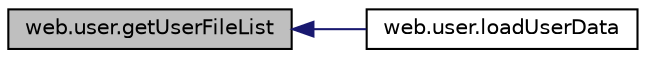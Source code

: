 digraph "web.user.getUserFileList"
{
  edge [fontname="Helvetica",fontsize="10",labelfontname="Helvetica",labelfontsize="10"];
  node [fontname="Helvetica",fontsize="10",shape=record];
  rankdir="LR";
  Node1 [label="web.user.getUserFileList",height=0.2,width=0.4,color="black", fillcolor="grey75", style="filled" fontcolor="black"];
  Node1 -> Node2 [dir="back",color="midnightblue",fontsize="10",style="solid",fontname="Helvetica"];
  Node2 [label="web.user.loadUserData",height=0.2,width=0.4,color="black", fillcolor="white", style="filled",URL="$namespaceweb_1_1user.html#a9808fe9440f0f5629ca4a9badd9f7dc4"];
}
